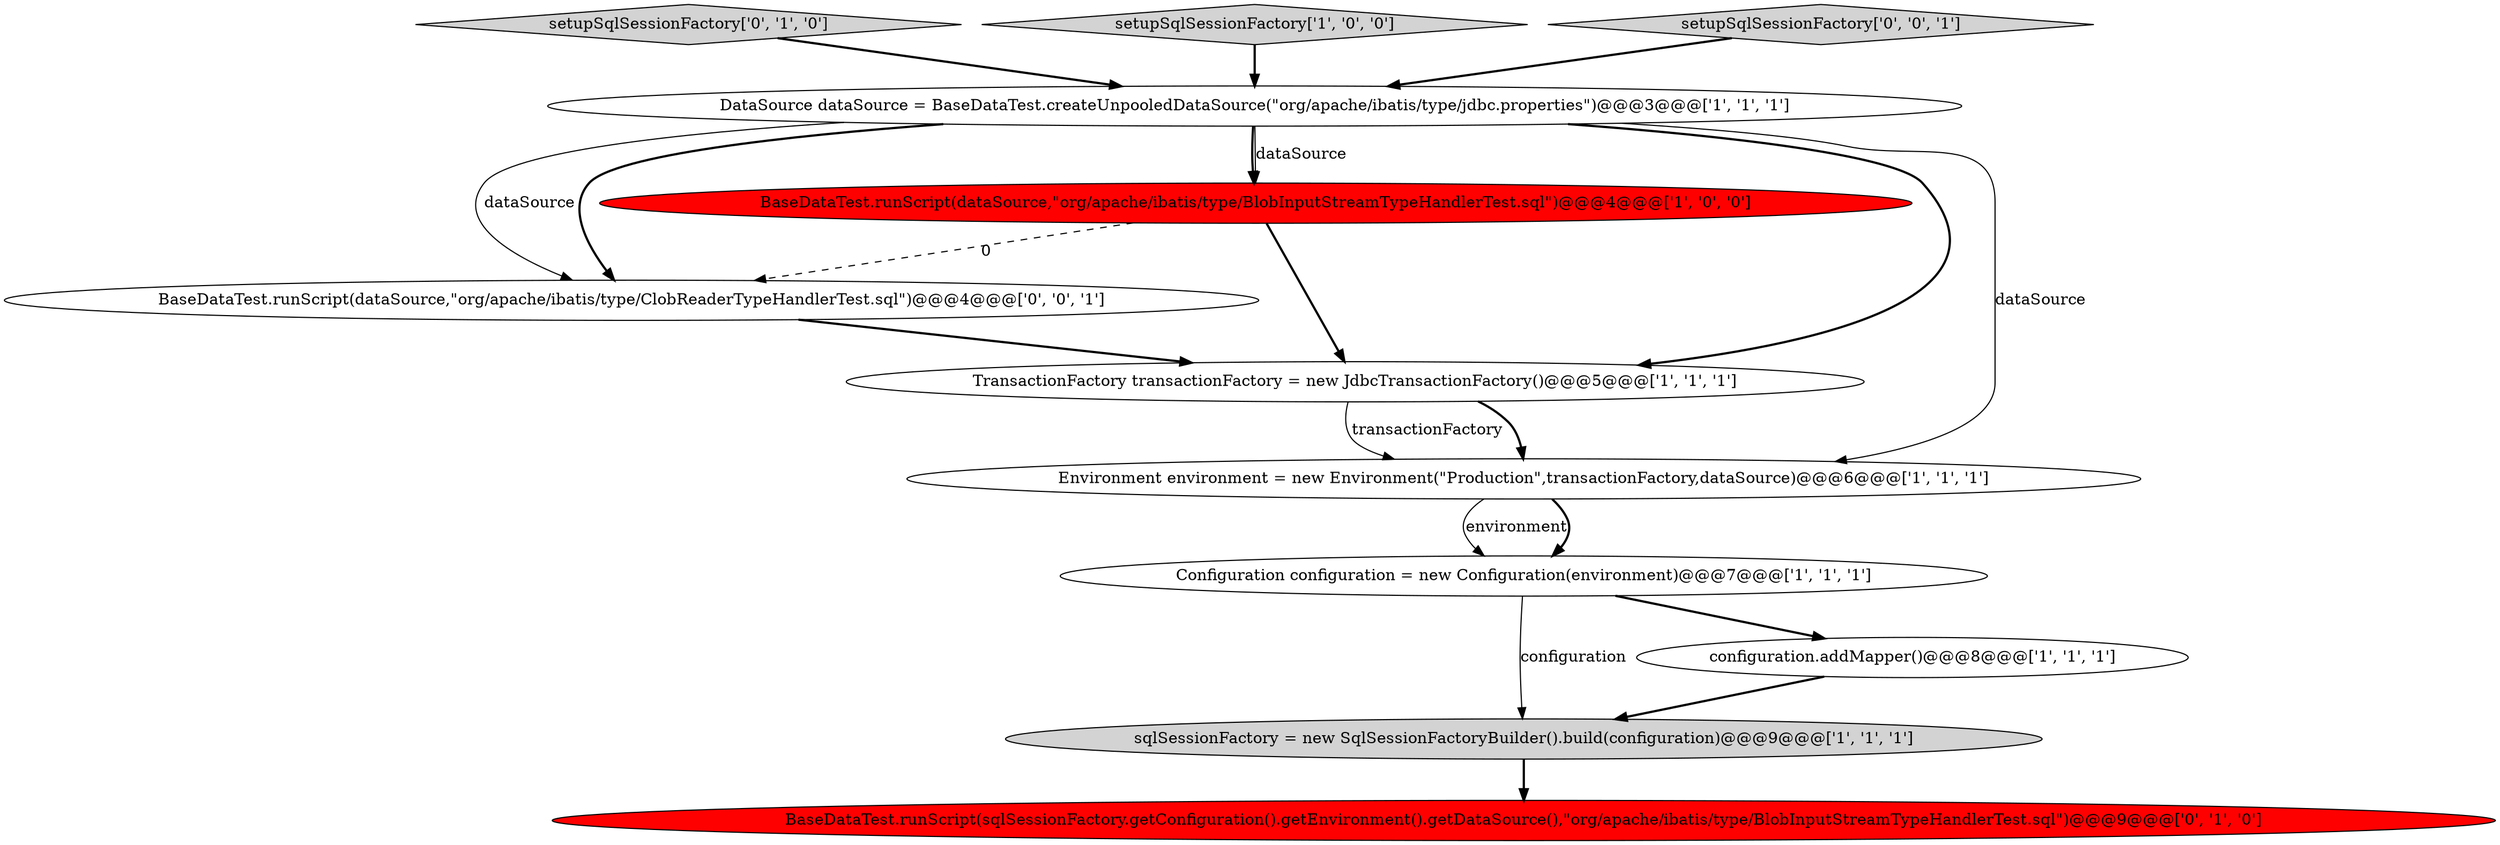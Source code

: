 digraph {
9 [style = filled, label = "setupSqlSessionFactory['0', '1', '0']", fillcolor = lightgray, shape = diamond image = "AAA0AAABBB2BBB"];
3 [style = filled, label = "DataSource dataSource = BaseDataTest.createUnpooledDataSource(\"org/apache/ibatis/type/jdbc.properties\")@@@3@@@['1', '1', '1']", fillcolor = white, shape = ellipse image = "AAA0AAABBB1BBB"];
0 [style = filled, label = "BaseDataTest.runScript(dataSource,\"org/apache/ibatis/type/BlobInputStreamTypeHandlerTest.sql\")@@@4@@@['1', '0', '0']", fillcolor = red, shape = ellipse image = "AAA1AAABBB1BBB"];
4 [style = filled, label = "setupSqlSessionFactory['1', '0', '0']", fillcolor = lightgray, shape = diamond image = "AAA0AAABBB1BBB"];
8 [style = filled, label = "BaseDataTest.runScript(sqlSessionFactory.getConfiguration().getEnvironment().getDataSource(),\"org/apache/ibatis/type/BlobInputStreamTypeHandlerTest.sql\")@@@9@@@['0', '1', '0']", fillcolor = red, shape = ellipse image = "AAA1AAABBB2BBB"];
6 [style = filled, label = "sqlSessionFactory = new SqlSessionFactoryBuilder().build(configuration)@@@9@@@['1', '1', '1']", fillcolor = lightgray, shape = ellipse image = "AAA0AAABBB1BBB"];
11 [style = filled, label = "BaseDataTest.runScript(dataSource,\"org/apache/ibatis/type/ClobReaderTypeHandlerTest.sql\")@@@4@@@['0', '0', '1']", fillcolor = white, shape = ellipse image = "AAA0AAABBB3BBB"];
2 [style = filled, label = "Configuration configuration = new Configuration(environment)@@@7@@@['1', '1', '1']", fillcolor = white, shape = ellipse image = "AAA0AAABBB1BBB"];
10 [style = filled, label = "setupSqlSessionFactory['0', '0', '1']", fillcolor = lightgray, shape = diamond image = "AAA0AAABBB3BBB"];
7 [style = filled, label = "Environment environment = new Environment(\"Production\",transactionFactory,dataSource)@@@6@@@['1', '1', '1']", fillcolor = white, shape = ellipse image = "AAA0AAABBB1BBB"];
1 [style = filled, label = "configuration.addMapper()@@@8@@@['1', '1', '1']", fillcolor = white, shape = ellipse image = "AAA0AAABBB1BBB"];
5 [style = filled, label = "TransactionFactory transactionFactory = new JdbcTransactionFactory()@@@5@@@['1', '1', '1']", fillcolor = white, shape = ellipse image = "AAA0AAABBB1BBB"];
3->11 [style = bold, label=""];
9->3 [style = bold, label=""];
3->11 [style = solid, label="dataSource"];
3->0 [style = bold, label=""];
5->7 [style = bold, label=""];
4->3 [style = bold, label=""];
7->2 [style = solid, label="environment"];
2->6 [style = solid, label="configuration"];
3->0 [style = solid, label="dataSource"];
1->6 [style = bold, label=""];
3->5 [style = bold, label=""];
11->5 [style = bold, label=""];
10->3 [style = bold, label=""];
0->11 [style = dashed, label="0"];
3->7 [style = solid, label="dataSource"];
7->2 [style = bold, label=""];
2->1 [style = bold, label=""];
5->7 [style = solid, label="transactionFactory"];
6->8 [style = bold, label=""];
0->5 [style = bold, label=""];
}
